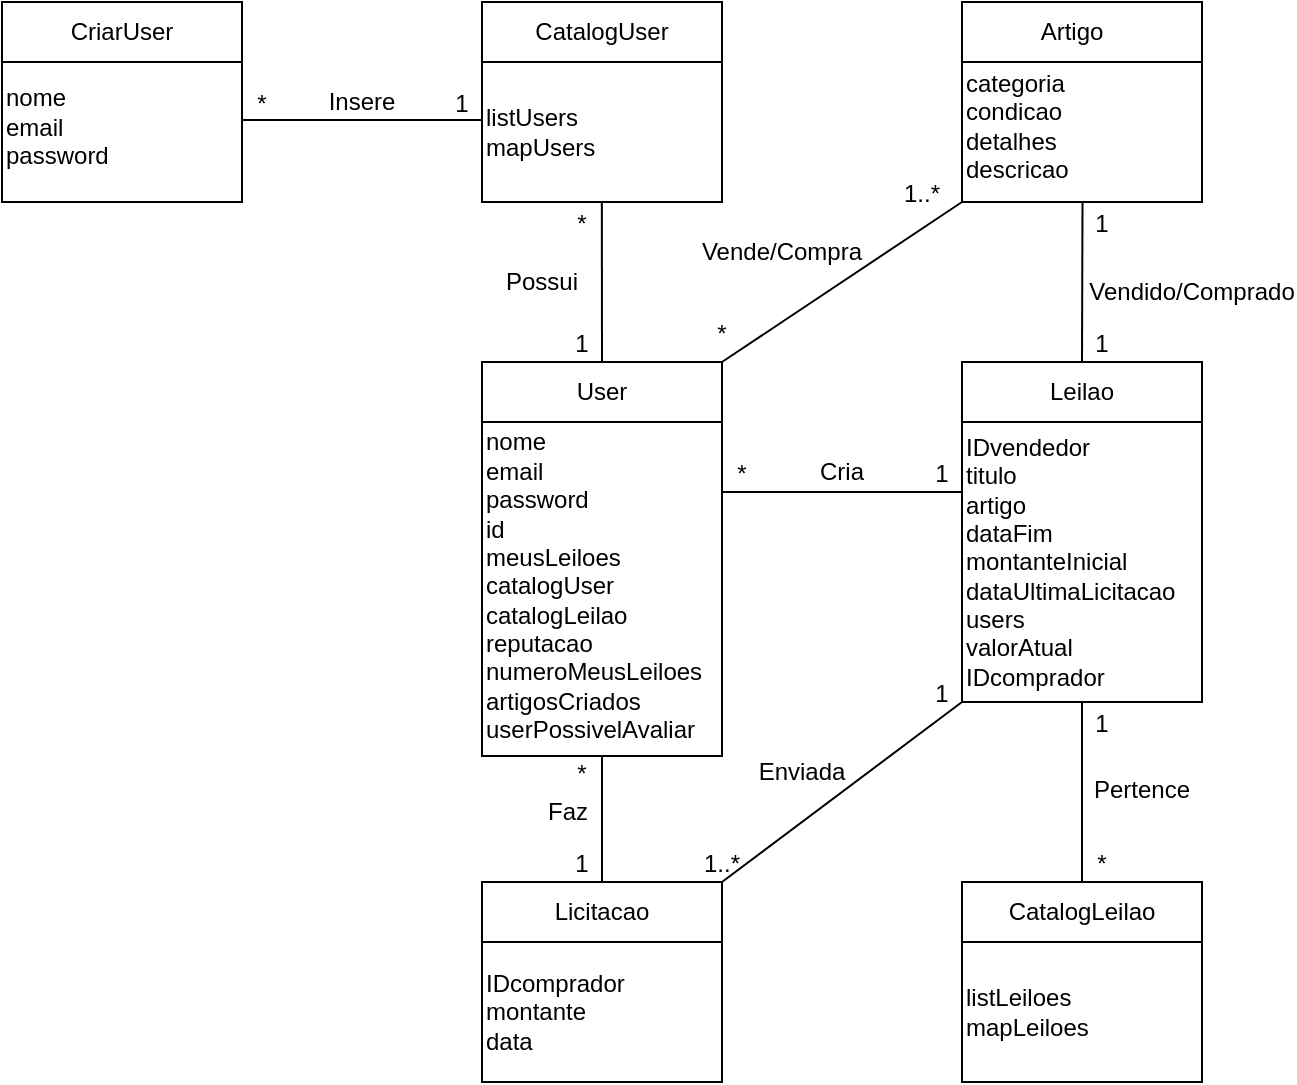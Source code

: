 <mxfile version="18.2.0" type="device"><diagram id="e-A0tUyEVwJz4joNP_By" name="Page-1"><mxGraphModel dx="1476" dy="1063" grid="1" gridSize="10" guides="1" tooltips="1" connect="1" arrows="1" fold="1" page="1" pageScale="1" pageWidth="1169" pageHeight="827" math="0" shadow="0"><root><mxCell id="0"/><mxCell id="1" parent="0"/><mxCell id="bIU7pwlC2yRgQNBTQAyQ-1" value="" style="shape=internalStorage;whiteSpace=wrap;html=1;backgroundOutline=1;dx=0;dy=30;align=left;" parent="1" vertex="1"><mxGeometry x="752" y="144" width="120" height="100" as="geometry"/></mxCell><mxCell id="bIU7pwlC2yRgQNBTQAyQ-2" value="" style="shape=internalStorage;whiteSpace=wrap;html=1;backgroundOutline=1;dx=0;dy=30;" parent="1" vertex="1"><mxGeometry x="752" y="584" width="120" height="100" as="geometry"/></mxCell><mxCell id="bIU7pwlC2yRgQNBTQAyQ-3" value="" style="shape=internalStorage;whiteSpace=wrap;html=1;backgroundOutline=1;dx=0;dy=30;" parent="1" vertex="1"><mxGeometry x="512" y="144" width="120" height="100" as="geometry"/></mxCell><mxCell id="bIU7pwlC2yRgQNBTQAyQ-4" value="" style="shape=internalStorage;whiteSpace=wrap;html=1;backgroundOutline=1;dx=0;dy=30;" parent="1" vertex="1"><mxGeometry x="752" y="324" width="120" height="170" as="geometry"/></mxCell><mxCell id="bIU7pwlC2yRgQNBTQAyQ-5" value="" style="shape=internalStorage;whiteSpace=wrap;html=1;backgroundOutline=1;dx=0;dy=30;" parent="1" vertex="1"><mxGeometry x="512" y="324" width="120" height="197" as="geometry"/></mxCell><mxCell id="bIU7pwlC2yRgQNBTQAyQ-6" value="" style="shape=internalStorage;whiteSpace=wrap;html=1;backgroundOutline=1;dx=0;dy=30;" parent="1" vertex="1"><mxGeometry x="272" y="144" width="120" height="100" as="geometry"/></mxCell><mxCell id="bIU7pwlC2yRgQNBTQAyQ-7" value="" style="shape=internalStorage;whiteSpace=wrap;html=1;backgroundOutline=1;dx=0;dy=30;" parent="1" vertex="1"><mxGeometry x="512" y="584" width="120" height="100" as="geometry"/></mxCell><mxCell id="bIU7pwlC2yRgQNBTQAyQ-12" value="Artigo" style="text;html=1;strokeColor=none;fillColor=none;align=center;verticalAlign=middle;whiteSpace=wrap;rounded=0;" parent="1" vertex="1"><mxGeometry x="777" y="144" width="60" height="30" as="geometry"/></mxCell><mxCell id="bIU7pwlC2yRgQNBTQAyQ-13" value="CatalogLeilao" style="text;html=1;strokeColor=none;fillColor=none;align=center;verticalAlign=middle;whiteSpace=wrap;rounded=0;" parent="1" vertex="1"><mxGeometry x="782" y="584" width="60" height="30" as="geometry"/></mxCell><mxCell id="bIU7pwlC2yRgQNBTQAyQ-14" value="CatalogUser" style="text;html=1;strokeColor=none;fillColor=none;align=center;verticalAlign=middle;whiteSpace=wrap;rounded=0;" parent="1" vertex="1"><mxGeometry x="542" y="144" width="60" height="30" as="geometry"/></mxCell><mxCell id="bIU7pwlC2yRgQNBTQAyQ-15" value="Leilao" style="text;html=1;strokeColor=none;fillColor=none;align=center;verticalAlign=middle;whiteSpace=wrap;rounded=0;" parent="1" vertex="1"><mxGeometry x="782" y="324" width="60" height="30" as="geometry"/></mxCell><mxCell id="bIU7pwlC2yRgQNBTQAyQ-16" value="User" style="text;html=1;strokeColor=none;fillColor=none;align=center;verticalAlign=middle;whiteSpace=wrap;rounded=0;" parent="1" vertex="1"><mxGeometry x="542" y="324" width="60" height="30" as="geometry"/></mxCell><mxCell id="bIU7pwlC2yRgQNBTQAyQ-17" value="Licitacao" style="text;html=1;strokeColor=none;fillColor=none;align=center;verticalAlign=middle;whiteSpace=wrap;rounded=0;" parent="1" vertex="1"><mxGeometry x="542" y="584" width="60" height="30" as="geometry"/></mxCell><mxCell id="bIU7pwlC2yRgQNBTQAyQ-18" value="CriarUser" style="text;html=1;strokeColor=none;fillColor=none;align=center;verticalAlign=middle;whiteSpace=wrap;rounded=0;" parent="1" vertex="1"><mxGeometry x="302" y="144" width="60" height="30" as="geometry"/></mxCell><mxCell id="bIU7pwlC2yRgQNBTQAyQ-21" value="&lt;br style=&quot;&quot;&gt;&lt;span style=&quot;&quot;&gt;categoria&lt;br&gt;&lt;/span&gt;&lt;span style=&quot;&quot;&gt;condicao&lt;br&gt;&lt;/span&gt;detalhes&lt;br style=&quot;&quot;&gt;&lt;span style=&quot;&quot;&gt;descricao&lt;/span&gt;" style="text;html=1;strokeColor=none;fillColor=none;align=left;verticalAlign=middle;whiteSpace=wrap;rounded=0;" parent="1" vertex="1"><mxGeometry x="752" y="184" width="60" height="30" as="geometry"/></mxCell><mxCell id="bIU7pwlC2yRgQNBTQAyQ-22" value="nome&lt;br&gt;email&lt;br&gt;password&lt;br&gt;id&lt;br&gt;meusLeiloes&lt;br&gt;catalogUser&lt;br&gt;catalogLeilao&lt;br&gt;reputacao&lt;br&gt;numeroMeusLeiloes&lt;br&gt;artigosCriados&lt;br&gt;userPossivelAvaliar" style="text;html=1;strokeColor=none;fillColor=none;align=left;verticalAlign=middle;whiteSpace=wrap;rounded=0;" parent="1" vertex="1"><mxGeometry x="512" y="421" width="60" height="30" as="geometry"/></mxCell><mxCell id="bIU7pwlC2yRgQNBTQAyQ-23" value="&lt;br&gt;&lt;span style=&quot;color: rgb(0, 0, 0); font-family: Helvetica; font-size: 12px; font-style: normal; font-variant-ligatures: normal; font-variant-caps: normal; font-weight: 400; letter-spacing: normal; orphans: 2; text-indent: 0px; text-transform: none; widows: 2; word-spacing: 0px; -webkit-text-stroke-width: 0px; text-decoration-thickness: initial; text-decoration-style: initial; text-decoration-color: initial; float: none; display: inline !important;&quot;&gt;nome&lt;/span&gt;&lt;br style=&quot;color: rgb(0, 0, 0); font-family: Helvetica; font-size: 12px; font-style: normal; font-variant-ligatures: normal; font-variant-caps: normal; font-weight: 400; letter-spacing: normal; orphans: 2; text-indent: 0px; text-transform: none; widows: 2; word-spacing: 0px; -webkit-text-stroke-width: 0px; text-decoration-thickness: initial; text-decoration-style: initial; text-decoration-color: initial;&quot;&gt;&lt;span style=&quot;color: rgb(0, 0, 0); font-family: Helvetica; font-size: 12px; font-style: normal; font-variant-ligatures: normal; font-variant-caps: normal; font-weight: 400; letter-spacing: normal; orphans: 2; text-indent: 0px; text-transform: none; widows: 2; word-spacing: 0px; -webkit-text-stroke-width: 0px; text-decoration-thickness: initial; text-decoration-style: initial; text-decoration-color: initial; float: none; display: inline !important;&quot;&gt;email&lt;/span&gt;&lt;br style=&quot;color: rgb(0, 0, 0); font-family: Helvetica; font-size: 12px; font-style: normal; font-variant-ligatures: normal; font-variant-caps: normal; font-weight: 400; letter-spacing: normal; orphans: 2; text-indent: 0px; text-transform: none; widows: 2; word-spacing: 0px; -webkit-text-stroke-width: 0px; text-decoration-thickness: initial; text-decoration-style: initial; text-decoration-color: initial;&quot;&gt;&lt;span style=&quot;color: rgb(0, 0, 0); font-family: Helvetica; font-size: 12px; font-style: normal; font-variant-ligatures: normal; font-variant-caps: normal; font-weight: 400; letter-spacing: normal; orphans: 2; text-indent: 0px; text-transform: none; widows: 2; word-spacing: 0px; -webkit-text-stroke-width: 0px; text-decoration-thickness: initial; text-decoration-style: initial; text-decoration-color: initial; float: none; display: inline !important;&quot;&gt;password&lt;/span&gt;" style="text;html=1;strokeColor=none;fillColor=none;align=left;verticalAlign=middle;whiteSpace=wrap;rounded=0;" parent="1" vertex="1"><mxGeometry x="272" y="184" width="60" height="30" as="geometry"/></mxCell><mxCell id="bIU7pwlC2yRgQNBTQAyQ-24" value="IDcomprador&lt;br&gt;montante&lt;br&gt;data" style="text;html=1;strokeColor=none;fillColor=none;align=left;verticalAlign=middle;whiteSpace=wrap;rounded=0;" parent="1" vertex="1"><mxGeometry x="512" y="634" width="60" height="30" as="geometry"/></mxCell><mxCell id="bIU7pwlC2yRgQNBTQAyQ-25" value="IDvendedor&lt;br&gt;titulo&lt;br&gt;artigo&lt;br&gt;dataFim&lt;br&gt;montanteInicial&lt;br&gt;dataUltimaLicitacao&lt;br&gt;users&lt;br&gt;valorAtual&lt;br&gt;IDcomprador" style="text;html=1;strokeColor=none;fillColor=none;align=left;verticalAlign=middle;whiteSpace=wrap;rounded=0;" parent="1" vertex="1"><mxGeometry x="752" y="409" width="60" height="30" as="geometry"/></mxCell><mxCell id="bIU7pwlC2yRgQNBTQAyQ-27" value="" style="endArrow=none;html=1;rounded=0;" parent="1" edge="1"><mxGeometry width="50" height="50" relative="1" as="geometry"><mxPoint x="392" y="203" as="sourcePoint"/><mxPoint x="512" y="203" as="targetPoint"/></mxGeometry></mxCell><mxCell id="bIU7pwlC2yRgQNBTQAyQ-28" value="Insere" style="text;html=1;strokeColor=none;fillColor=none;align=center;verticalAlign=middle;whiteSpace=wrap;rounded=0;" parent="1" vertex="1"><mxGeometry x="422" y="179" width="60" height="30" as="geometry"/></mxCell><mxCell id="bIU7pwlC2yRgQNBTQAyQ-29" value="&lt;font style=&quot;font-size: 12px;&quot;&gt;*&lt;/font&gt;" style="text;html=1;strokeColor=none;fillColor=none;align=center;verticalAlign=middle;whiteSpace=wrap;rounded=0;fontSize=13;" parent="1" vertex="1"><mxGeometry x="372" y="179" width="60" height="30" as="geometry"/></mxCell><mxCell id="bIU7pwlC2yRgQNBTQAyQ-30" value="" style="endArrow=none;html=1;rounded=0;exitX=0.5;exitY=1;exitDx=0;exitDy=0;entryX=0.5;entryY=0;entryDx=0;entryDy=0;" parent="1" source="bIU7pwlC2yRgQNBTQAyQ-5" target="bIU7pwlC2yRgQNBTQAyQ-17" edge="1"><mxGeometry width="50" height="50" relative="1" as="geometry"><mxPoint x="507" y="514" as="sourcePoint"/><mxPoint x="572" y="574" as="targetPoint"/></mxGeometry></mxCell><mxCell id="bIU7pwlC2yRgQNBTQAyQ-31" value="" style="endArrow=none;html=1;rounded=0;" parent="1" edge="1"><mxGeometry width="50" height="50" relative="1" as="geometry"><mxPoint x="632" y="389" as="sourcePoint"/><mxPoint x="752" y="389" as="targetPoint"/></mxGeometry></mxCell><mxCell id="bIU7pwlC2yRgQNBTQAyQ-33" value="" style="endArrow=none;html=1;rounded=0;exitX=0.5;exitY=1;exitDx=0;exitDy=0;entryX=0.5;entryY=0;entryDx=0;entryDy=0;" parent="1" target="bIU7pwlC2yRgQNBTQAyQ-5" edge="1"><mxGeometry width="50" height="50" relative="1" as="geometry"><mxPoint x="571.92" y="244" as="sourcePoint"/><mxPoint x="572" y="294" as="targetPoint"/></mxGeometry></mxCell><mxCell id="bIU7pwlC2yRgQNBTQAyQ-35" value="" style="endArrow=none;html=1;rounded=0;entryX=0.5;entryY=0;entryDx=0;entryDy=0;exitX=0.5;exitY=1;exitDx=0;exitDy=0;" parent="1" source="bIU7pwlC2yRgQNBTQAyQ-4" target="bIU7pwlC2yRgQNBTQAyQ-13" edge="1"><mxGeometry width="50" height="50" relative="1" as="geometry"><mxPoint x="812" y="504" as="sourcePoint"/><mxPoint x="812" y="579" as="targetPoint"/></mxGeometry></mxCell><mxCell id="bIU7pwlC2yRgQNBTQAyQ-36" value="" style="endArrow=none;html=1;rounded=0;exitX=0.5;exitY=1;exitDx=0;exitDy=0;entryX=0.5;entryY=0;entryDx=0;entryDy=0;" parent="1" target="bIU7pwlC2yRgQNBTQAyQ-4" edge="1"><mxGeometry width="50" height="50" relative="1" as="geometry"><mxPoint x="812.26" y="244" as="sourcePoint"/><mxPoint x="812" y="314" as="targetPoint"/></mxGeometry></mxCell><mxCell id="bIU7pwlC2yRgQNBTQAyQ-37" value="" style="endArrow=none;html=1;rounded=0;entryX=0;entryY=1;entryDx=0;entryDy=0;exitX=1;exitY=0;exitDx=0;exitDy=0;" parent="1" source="bIU7pwlC2yRgQNBTQAyQ-7" target="bIU7pwlC2yRgQNBTQAyQ-4" edge="1"><mxGeometry width="50" height="50" relative="1" as="geometry"><mxPoint x="632" y="582.82" as="sourcePoint"/><mxPoint x="752" y="582.82" as="targetPoint"/></mxGeometry></mxCell><mxCell id="bIU7pwlC2yRgQNBTQAyQ-38" value="" style="endArrow=none;html=1;rounded=0;exitX=1;exitY=0;exitDx=0;exitDy=0;entryX=0;entryY=1;entryDx=0;entryDy=0;" parent="1" source="bIU7pwlC2yRgQNBTQAyQ-5" target="bIU7pwlC2yRgQNBTQAyQ-1" edge="1"><mxGeometry width="50" height="50" relative="1" as="geometry"><mxPoint x="632" y="294" as="sourcePoint"/><mxPoint x="752" y="294" as="targetPoint"/></mxGeometry></mxCell><mxCell id="bIU7pwlC2yRgQNBTQAyQ-39" value="listLeiloes&lt;br&gt;mapLeiloes&lt;br&gt;" style="text;html=1;strokeColor=none;fillColor=none;align=left;verticalAlign=middle;whiteSpace=wrap;rounded=0;" parent="1" vertex="1"><mxGeometry x="752" y="634" width="60" height="30" as="geometry"/></mxCell><mxCell id="bIU7pwlC2yRgQNBTQAyQ-40" value="listUsers&lt;br&gt;mapUsers" style="text;html=1;strokeColor=none;fillColor=none;align=left;verticalAlign=middle;whiteSpace=wrap;rounded=0;" parent="1" vertex="1"><mxGeometry x="512" y="194" width="60" height="30" as="geometry"/></mxCell><mxCell id="bIU7pwlC2yRgQNBTQAyQ-41" value="&lt;font style=&quot;font-size: 12px;&quot;&gt;1&lt;/font&gt;" style="text;html=1;strokeColor=none;fillColor=none;align=center;verticalAlign=middle;whiteSpace=wrap;rounded=0;fontSize=13;" parent="1" vertex="1"><mxGeometry x="472" y="179" width="60" height="30" as="geometry"/></mxCell><mxCell id="bIU7pwlC2yRgQNBTQAyQ-43" value="&lt;font style=&quot;font-size: 12px;&quot;&gt;*&lt;/font&gt;" style="text;html=1;strokeColor=none;fillColor=none;align=center;verticalAlign=middle;whiteSpace=wrap;rounded=0;fontSize=13;" parent="1" vertex="1"><mxGeometry x="602" y="294" width="60" height="30" as="geometry"/></mxCell><mxCell id="bIU7pwlC2yRgQNBTQAyQ-45" value="&lt;font style=&quot;font-size: 12px;&quot;&gt;*&lt;/font&gt;" style="text;html=1;strokeColor=none;fillColor=none;align=center;verticalAlign=middle;whiteSpace=wrap;rounded=0;fontSize=13;" parent="1" vertex="1"><mxGeometry x="612" y="364" width="60" height="30" as="geometry"/></mxCell><mxCell id="bIU7pwlC2yRgQNBTQAyQ-48" value="&lt;font style=&quot;font-size: 12px;&quot;&gt;1..*&lt;/font&gt;" style="text;html=1;strokeColor=none;fillColor=none;align=center;verticalAlign=middle;whiteSpace=wrap;rounded=0;fontSize=13;" parent="1" vertex="1"><mxGeometry x="702" y="224" width="60" height="30" as="geometry"/></mxCell><mxCell id="bIU7pwlC2yRgQNBTQAyQ-49" value="&lt;font style=&quot;font-size: 12px;&quot;&gt;1&lt;/font&gt;" style="text;html=1;strokeColor=none;fillColor=none;align=center;verticalAlign=middle;whiteSpace=wrap;rounded=0;fontSize=13;" parent="1" vertex="1"><mxGeometry x="532" y="564" width="60" height="20" as="geometry"/></mxCell><mxCell id="bIU7pwlC2yRgQNBTQAyQ-50" value="&lt;font style=&quot;font-size: 12px;&quot;&gt;1&lt;/font&gt;" style="text;html=1;strokeColor=none;fillColor=none;align=center;verticalAlign=middle;whiteSpace=wrap;rounded=0;fontSize=13;" parent="1" vertex="1"><mxGeometry x="712" y="364" width="60" height="30" as="geometry"/></mxCell><mxCell id="bIU7pwlC2yRgQNBTQAyQ-52" value="Vende/Compra" style="text;html=1;strokeColor=none;fillColor=none;align=center;verticalAlign=middle;whiteSpace=wrap;rounded=0;" parent="1" vertex="1"><mxGeometry x="632" y="254" width="60" height="30" as="geometry"/></mxCell><mxCell id="bIU7pwlC2yRgQNBTQAyQ-53" value="Vendido/Comprado" style="text;html=1;strokeColor=none;fillColor=none;align=center;verticalAlign=middle;whiteSpace=wrap;rounded=0;" parent="1" vertex="1"><mxGeometry x="837" y="274" width="60" height="30" as="geometry"/></mxCell><mxCell id="bIU7pwlC2yRgQNBTQAyQ-54" value="Faz" style="text;html=1;strokeColor=none;fillColor=none;align=center;verticalAlign=middle;whiteSpace=wrap;rounded=0;" parent="1" vertex="1"><mxGeometry x="525" y="534" width="60" height="30" as="geometry"/></mxCell><mxCell id="bIU7pwlC2yRgQNBTQAyQ-55" value="&lt;font style=&quot;font-size: 12px;&quot;&gt;1&lt;/font&gt;" style="text;html=1;strokeColor=none;fillColor=none;align=center;verticalAlign=middle;whiteSpace=wrap;rounded=0;fontSize=13;" parent="1" vertex="1"><mxGeometry x="792" y="244" width="60" height="20" as="geometry"/></mxCell><mxCell id="bIU7pwlC2yRgQNBTQAyQ-56" value="&lt;font style=&quot;font-size: 12px;&quot;&gt;1&lt;/font&gt;" style="text;html=1;strokeColor=none;fillColor=none;align=center;verticalAlign=middle;whiteSpace=wrap;rounded=0;fontSize=13;" parent="1" vertex="1"><mxGeometry x="792" y="304" width="60" height="20" as="geometry"/></mxCell><mxCell id="bIU7pwlC2yRgQNBTQAyQ-57" value="Cria" style="text;html=1;strokeColor=none;fillColor=none;align=center;verticalAlign=middle;whiteSpace=wrap;rounded=0;" parent="1" vertex="1"><mxGeometry x="662" y="364" width="60" height="30" as="geometry"/></mxCell><mxCell id="bIU7pwlC2yRgQNBTQAyQ-60" value="&lt;font style=&quot;font-size: 12px;&quot;&gt;1..*&lt;/font&gt;" style="text;html=1;strokeColor=none;fillColor=none;align=center;verticalAlign=middle;whiteSpace=wrap;rounded=0;fontSize=13;" parent="1" vertex="1"><mxGeometry x="602" y="559" width="60" height="30" as="geometry"/></mxCell><mxCell id="bIU7pwlC2yRgQNBTQAyQ-61" value="&lt;font style=&quot;font-size: 12px;&quot;&gt;1&lt;/font&gt;" style="text;html=1;strokeColor=none;fillColor=none;align=center;verticalAlign=middle;whiteSpace=wrap;rounded=0;fontSize=13;" parent="1" vertex="1"><mxGeometry x="712" y="474" width="60" height="30" as="geometry"/></mxCell><mxCell id="bIU7pwlC2yRgQNBTQAyQ-62" value="Enviada" style="text;html=1;strokeColor=none;fillColor=none;align=center;verticalAlign=middle;whiteSpace=wrap;rounded=0;" parent="1" vertex="1"><mxGeometry x="642" y="514" width="60" height="30" as="geometry"/></mxCell><mxCell id="bIU7pwlC2yRgQNBTQAyQ-63" value="&lt;font style=&quot;font-size: 12px;&quot;&gt;*&lt;/font&gt;" style="text;html=1;strokeColor=none;fillColor=none;align=center;verticalAlign=middle;whiteSpace=wrap;rounded=0;fontSize=13;" parent="1" vertex="1"><mxGeometry x="532" y="239" width="60" height="30" as="geometry"/></mxCell><mxCell id="bIU7pwlC2yRgQNBTQAyQ-64" value="&lt;font style=&quot;font-size: 12px;&quot;&gt;1&lt;/font&gt;" style="text;html=1;strokeColor=none;fillColor=none;align=center;verticalAlign=middle;whiteSpace=wrap;rounded=0;fontSize=13;" parent="1" vertex="1"><mxGeometry x="532" y="299" width="60" height="30" as="geometry"/></mxCell><mxCell id="bIU7pwlC2yRgQNBTQAyQ-65" value="Possui" style="text;html=1;strokeColor=none;fillColor=none;align=center;verticalAlign=middle;whiteSpace=wrap;rounded=0;" parent="1" vertex="1"><mxGeometry x="512" y="269" width="60" height="30" as="geometry"/></mxCell><mxCell id="bIU7pwlC2yRgQNBTQAyQ-66" value="Pertence" style="text;html=1;strokeColor=none;fillColor=none;align=center;verticalAlign=middle;whiteSpace=wrap;rounded=0;" parent="1" vertex="1"><mxGeometry x="812" y="523" width="60" height="30" as="geometry"/></mxCell><mxCell id="bIU7pwlC2yRgQNBTQAyQ-67" value="&lt;font style=&quot;font-size: 12px;&quot;&gt;1&lt;/font&gt;" style="text;html=1;strokeColor=none;fillColor=none;align=center;verticalAlign=middle;whiteSpace=wrap;rounded=0;fontSize=13;" parent="1" vertex="1"><mxGeometry x="792" y="489" width="60" height="30" as="geometry"/></mxCell><mxCell id="bIU7pwlC2yRgQNBTQAyQ-68" value="&lt;font style=&quot;font-size: 12px;&quot;&gt;*&lt;/font&gt;" style="text;html=1;strokeColor=none;fillColor=none;align=center;verticalAlign=middle;whiteSpace=wrap;rounded=0;fontSize=13;" parent="1" vertex="1"><mxGeometry x="792" y="559" width="60" height="30" as="geometry"/></mxCell><mxCell id="IUBhKWIGk-8qiXHmpP7t-3" value="&lt;font style=&quot;font-size: 12px;&quot;&gt;*&lt;/font&gt;" style="text;html=1;strokeColor=none;fillColor=none;align=center;verticalAlign=middle;whiteSpace=wrap;rounded=0;fontSize=13;" parent="1" vertex="1"><mxGeometry x="532" y="519" width="60" height="20" as="geometry"/></mxCell></root></mxGraphModel></diagram></mxfile>